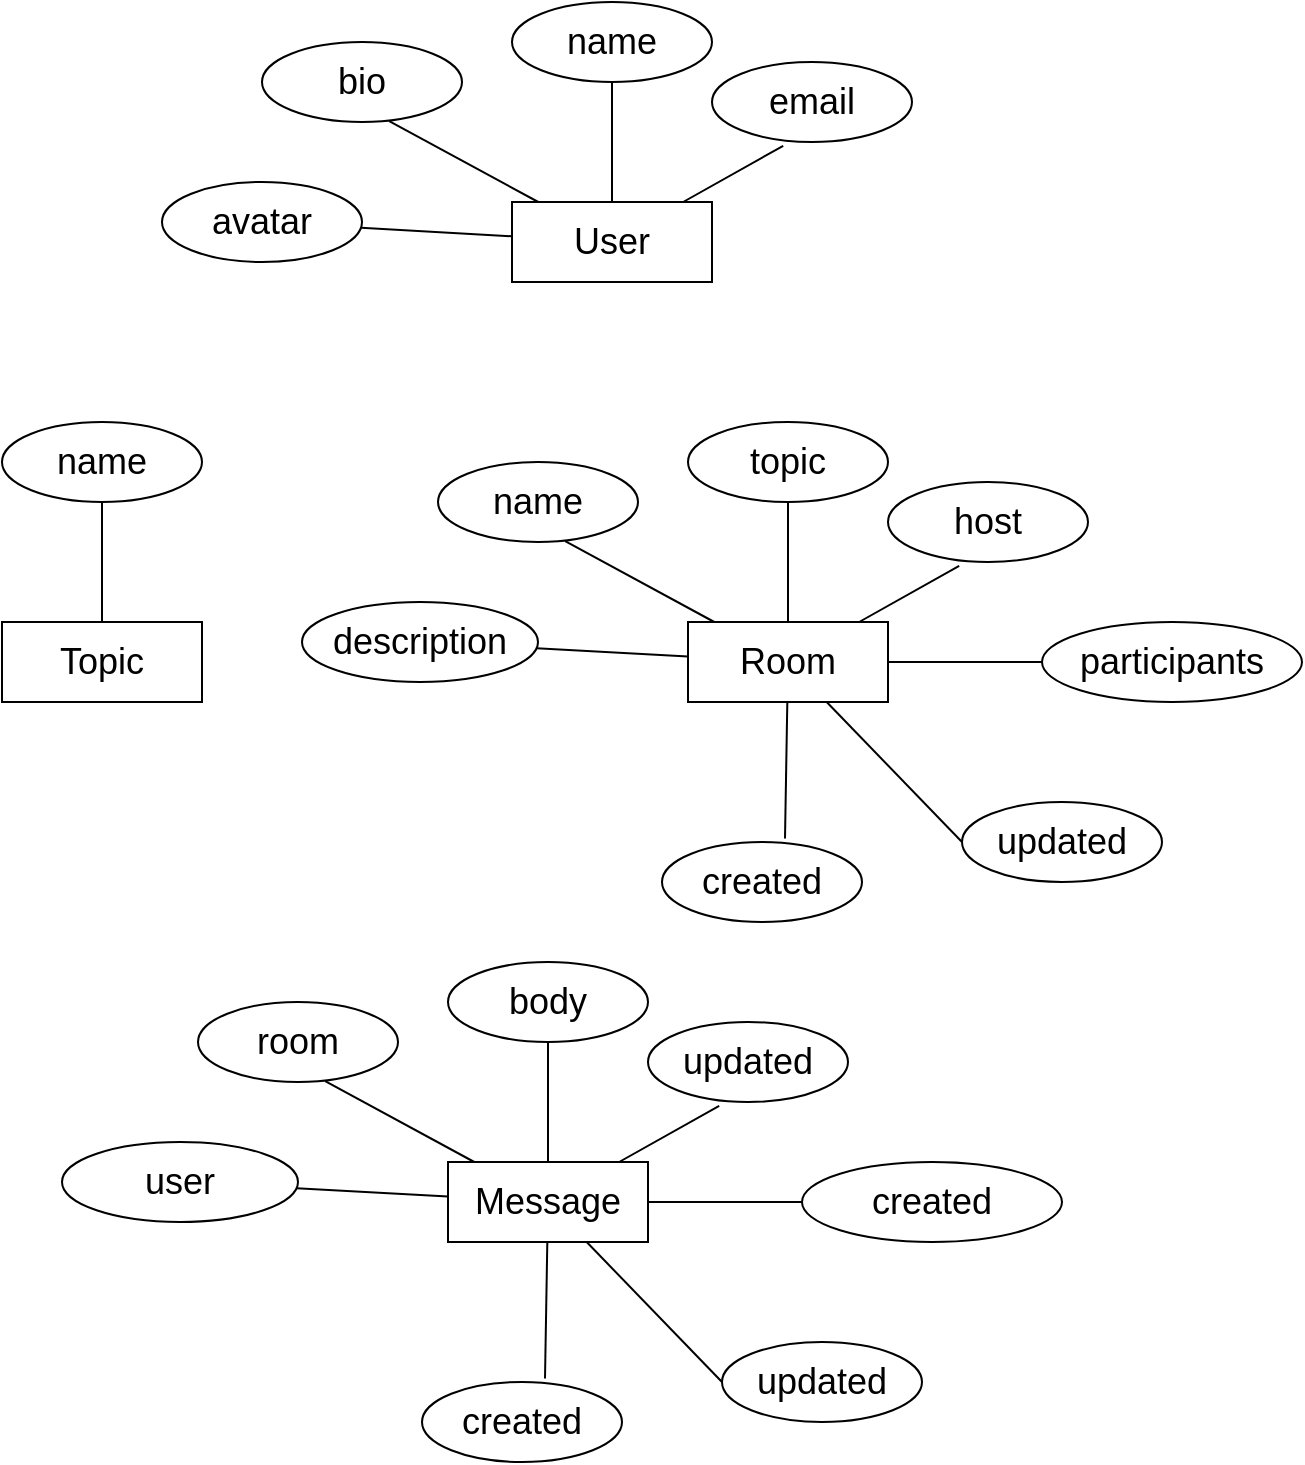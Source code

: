<mxfile>
    <diagram id="th3mKwCZEyfTCelL4PXz" name="Page-1">
        <mxGraphModel dx="976" dy="570" grid="1" gridSize="10" guides="1" tooltips="1" connect="1" arrows="1" fold="1" page="1" pageScale="1" pageWidth="850" pageHeight="1100" math="0" shadow="0">
            <root>
                <mxCell id="0"/>
                <mxCell id="1" parent="0"/>
                <mxCell id="66" style="edgeStyle=none;html=1;fontSize=18;endArrow=none;endFill=0;" edge="1" parent="1" source="41" target="65">
                    <mxGeometry relative="1" as="geometry"/>
                </mxCell>
                <mxCell id="67" style="edgeStyle=none;html=1;entryX=0.636;entryY=0.989;entryDx=0;entryDy=0;entryPerimeter=0;fontSize=18;endArrow=none;endFill=0;" edge="1" parent="1" source="41" target="64">
                    <mxGeometry relative="1" as="geometry"/>
                </mxCell>
                <mxCell id="68" style="edgeStyle=none;html=1;entryX=0.5;entryY=1;entryDx=0;entryDy=0;fontSize=18;endArrow=none;endFill=0;" edge="1" parent="1" source="41" target="42">
                    <mxGeometry relative="1" as="geometry"/>
                </mxCell>
                <mxCell id="69" style="edgeStyle=none;html=1;entryX=0.356;entryY=1.047;entryDx=0;entryDy=0;entryPerimeter=0;fontSize=18;endArrow=none;endFill=0;" edge="1" parent="1" source="41" target="43">
                    <mxGeometry relative="1" as="geometry"/>
                </mxCell>
                <mxCell id="41" value="User" style="whiteSpace=wrap;html=1;align=center;fontSize=18;" vertex="1" parent="1">
                    <mxGeometry x="325" y="140" width="100" height="40" as="geometry"/>
                </mxCell>
                <mxCell id="42" value="name" style="ellipse;whiteSpace=wrap;html=1;align=center;fontSize=18;" vertex="1" parent="1">
                    <mxGeometry x="325" y="40" width="100" height="40" as="geometry"/>
                </mxCell>
                <mxCell id="43" value="email" style="ellipse;whiteSpace=wrap;html=1;align=center;fontSize=18;" vertex="1" parent="1">
                    <mxGeometry x="425" y="70" width="100" height="40" as="geometry"/>
                </mxCell>
                <mxCell id="50" value="created" style="ellipse;whiteSpace=wrap;html=1;align=center;fontSize=18;" vertex="1" parent="1">
                    <mxGeometry x="400" y="460" width="100" height="40" as="geometry"/>
                </mxCell>
                <mxCell id="51" value="updated" style="ellipse;whiteSpace=wrap;html=1;align=center;fontSize=18;" vertex="1" parent="1">
                    <mxGeometry x="550" y="440" width="100" height="40" as="geometry"/>
                </mxCell>
                <mxCell id="52" value="participants" style="ellipse;whiteSpace=wrap;html=1;align=center;fontSize=18;" vertex="1" parent="1">
                    <mxGeometry x="590" y="350" width="130" height="40" as="geometry"/>
                </mxCell>
                <mxCell id="64" value="bio" style="ellipse;whiteSpace=wrap;html=1;align=center;fontSize=18;" vertex="1" parent="1">
                    <mxGeometry x="200" y="60" width="100" height="40" as="geometry"/>
                </mxCell>
                <mxCell id="65" value="avatar" style="ellipse;whiteSpace=wrap;html=1;align=center;fontSize=18;" vertex="1" parent="1">
                    <mxGeometry x="150" y="130" width="100" height="40" as="geometry"/>
                </mxCell>
                <mxCell id="72" style="edgeStyle=none;html=1;entryX=0.5;entryY=1;entryDx=0;entryDy=0;fontSize=18;endArrow=none;endFill=0;" edge="1" parent="1" source="74" target="75">
                    <mxGeometry relative="1" as="geometry"/>
                </mxCell>
                <mxCell id="74" value="Topic" style="whiteSpace=wrap;html=1;align=center;fontSize=18;" vertex="1" parent="1">
                    <mxGeometry x="70" y="350" width="100" height="40" as="geometry"/>
                </mxCell>
                <mxCell id="75" value="name" style="ellipse;whiteSpace=wrap;html=1;align=center;fontSize=18;" vertex="1" parent="1">
                    <mxGeometry x="70" y="250" width="100" height="40" as="geometry"/>
                </mxCell>
                <mxCell id="79" style="edgeStyle=none;html=1;fontSize=18;endArrow=none;endFill=0;" edge="1" parent="1" source="83" target="87">
                    <mxGeometry relative="1" as="geometry"/>
                </mxCell>
                <mxCell id="80" style="edgeStyle=none;html=1;entryX=0.636;entryY=0.989;entryDx=0;entryDy=0;entryPerimeter=0;fontSize=18;endArrow=none;endFill=0;" edge="1" parent="1" source="83" target="86">
                    <mxGeometry relative="1" as="geometry"/>
                </mxCell>
                <mxCell id="81" style="edgeStyle=none;html=1;entryX=0.5;entryY=1;entryDx=0;entryDy=0;fontSize=18;endArrow=none;endFill=0;" edge="1" parent="1" source="83" target="84">
                    <mxGeometry relative="1" as="geometry"/>
                </mxCell>
                <mxCell id="82" style="edgeStyle=none;html=1;entryX=0.356;entryY=1.047;entryDx=0;entryDy=0;entryPerimeter=0;fontSize=18;endArrow=none;endFill=0;" edge="1" parent="1" source="83" target="85">
                    <mxGeometry relative="1" as="geometry"/>
                </mxCell>
                <mxCell id="88" style="edgeStyle=none;html=1;fontSize=18;endArrow=none;endFill=0;" edge="1" parent="1" source="83" target="52">
                    <mxGeometry relative="1" as="geometry"/>
                </mxCell>
                <mxCell id="91" style="edgeStyle=none;html=1;entryX=0;entryY=0.5;entryDx=0;entryDy=0;fontSize=18;endArrow=none;endFill=0;" edge="1" parent="1" source="83" target="51">
                    <mxGeometry relative="1" as="geometry"/>
                </mxCell>
                <mxCell id="92" style="edgeStyle=none;html=1;entryX=0.615;entryY=-0.043;entryDx=0;entryDy=0;entryPerimeter=0;fontSize=18;endArrow=none;endFill=0;" edge="1" parent="1" source="83" target="50">
                    <mxGeometry relative="1" as="geometry"/>
                </mxCell>
                <mxCell id="83" value="Room" style="whiteSpace=wrap;html=1;align=center;fontSize=18;" vertex="1" parent="1">
                    <mxGeometry x="413" y="350" width="100" height="40" as="geometry"/>
                </mxCell>
                <mxCell id="84" value="topic" style="ellipse;whiteSpace=wrap;html=1;align=center;fontSize=18;" vertex="1" parent="1">
                    <mxGeometry x="413" y="250" width="100" height="40" as="geometry"/>
                </mxCell>
                <mxCell id="85" value="host" style="ellipse;whiteSpace=wrap;html=1;align=center;fontSize=18;" vertex="1" parent="1">
                    <mxGeometry x="513" y="280" width="100" height="40" as="geometry"/>
                </mxCell>
                <mxCell id="86" value="name" style="ellipse;whiteSpace=wrap;html=1;align=center;fontSize=18;" vertex="1" parent="1">
                    <mxGeometry x="288" y="270" width="100" height="40" as="geometry"/>
                </mxCell>
                <mxCell id="87" value="description" style="ellipse;whiteSpace=wrap;html=1;align=center;fontSize=18;" vertex="1" parent="1">
                    <mxGeometry x="220" y="340" width="118" height="40" as="geometry"/>
                </mxCell>
                <mxCell id="123" value="created" style="ellipse;whiteSpace=wrap;html=1;align=center;fontSize=18;" vertex="1" parent="1">
                    <mxGeometry x="280" y="730" width="100" height="40" as="geometry"/>
                </mxCell>
                <mxCell id="124" value="updated" style="ellipse;whiteSpace=wrap;html=1;align=center;fontSize=18;" vertex="1" parent="1">
                    <mxGeometry x="430" y="710" width="100" height="40" as="geometry"/>
                </mxCell>
                <mxCell id="125" value="created" style="ellipse;whiteSpace=wrap;html=1;align=center;fontSize=18;" vertex="1" parent="1">
                    <mxGeometry x="470" y="620" width="130" height="40" as="geometry"/>
                </mxCell>
                <mxCell id="126" style="edgeStyle=none;html=1;fontSize=18;endArrow=none;endFill=0;" edge="1" parent="1" source="133" target="137">
                    <mxGeometry relative="1" as="geometry"/>
                </mxCell>
                <mxCell id="127" style="edgeStyle=none;html=1;entryX=0.636;entryY=0.989;entryDx=0;entryDy=0;entryPerimeter=0;fontSize=18;endArrow=none;endFill=0;" edge="1" parent="1" source="133" target="136">
                    <mxGeometry relative="1" as="geometry"/>
                </mxCell>
                <mxCell id="128" style="edgeStyle=none;html=1;entryX=0.5;entryY=1;entryDx=0;entryDy=0;fontSize=18;endArrow=none;endFill=0;" edge="1" parent="1" source="133" target="134">
                    <mxGeometry relative="1" as="geometry"/>
                </mxCell>
                <mxCell id="129" style="edgeStyle=none;html=1;entryX=0.356;entryY=1.047;entryDx=0;entryDy=0;entryPerimeter=0;fontSize=18;endArrow=none;endFill=0;" edge="1" parent="1" source="133" target="135">
                    <mxGeometry relative="1" as="geometry"/>
                </mxCell>
                <mxCell id="130" style="edgeStyle=none;html=1;fontSize=18;endArrow=none;endFill=0;" edge="1" parent="1" source="133" target="125">
                    <mxGeometry relative="1" as="geometry"/>
                </mxCell>
                <mxCell id="131" style="edgeStyle=none;html=1;entryX=0;entryY=0.5;entryDx=0;entryDy=0;fontSize=18;endArrow=none;endFill=0;" edge="1" parent="1" source="133" target="124">
                    <mxGeometry relative="1" as="geometry"/>
                </mxCell>
                <mxCell id="132" style="edgeStyle=none;html=1;entryX=0.615;entryY=-0.043;entryDx=0;entryDy=0;entryPerimeter=0;fontSize=18;endArrow=none;endFill=0;" edge="1" parent="1" source="133" target="123">
                    <mxGeometry relative="1" as="geometry"/>
                </mxCell>
                <mxCell id="133" value="Message" style="whiteSpace=wrap;html=1;align=center;fontSize=18;" vertex="1" parent="1">
                    <mxGeometry x="293" y="620" width="100" height="40" as="geometry"/>
                </mxCell>
                <mxCell id="134" value="body" style="ellipse;whiteSpace=wrap;html=1;align=center;fontSize=18;" vertex="1" parent="1">
                    <mxGeometry x="293" y="520" width="100" height="40" as="geometry"/>
                </mxCell>
                <mxCell id="135" value="updated" style="ellipse;whiteSpace=wrap;html=1;align=center;fontSize=18;" vertex="1" parent="1">
                    <mxGeometry x="393" y="550" width="100" height="40" as="geometry"/>
                </mxCell>
                <mxCell id="136" value="room" style="ellipse;whiteSpace=wrap;html=1;align=center;fontSize=18;" vertex="1" parent="1">
                    <mxGeometry x="168" y="540" width="100" height="40" as="geometry"/>
                </mxCell>
                <mxCell id="137" value="user" style="ellipse;whiteSpace=wrap;html=1;align=center;fontSize=18;" vertex="1" parent="1">
                    <mxGeometry x="100" y="610" width="118" height="40" as="geometry"/>
                </mxCell>
            </root>
        </mxGraphModel>
    </diagram>
</mxfile>